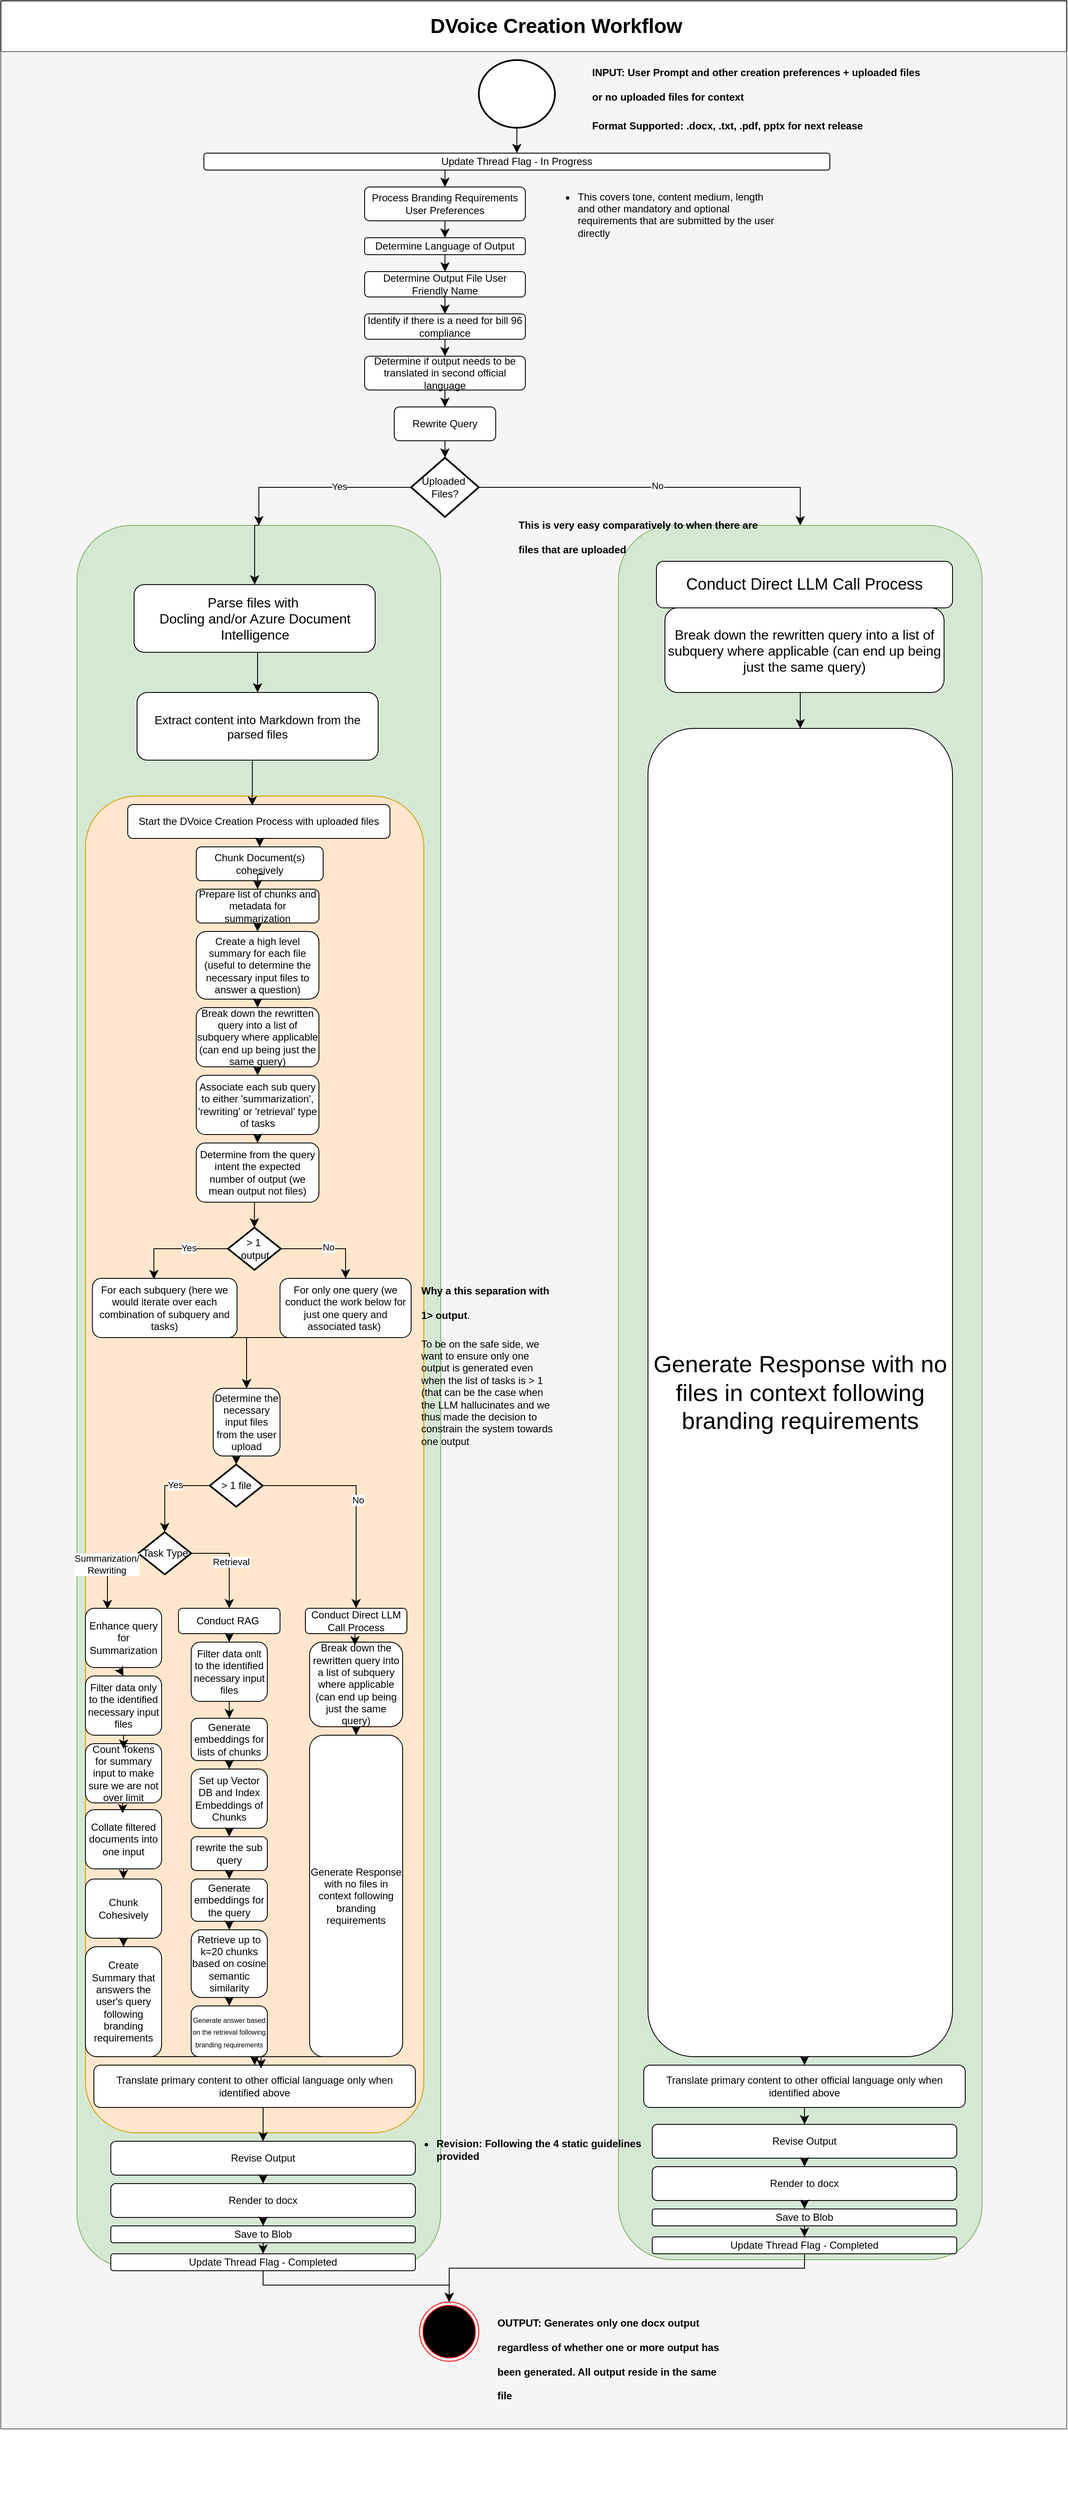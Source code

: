 <mxfile version="24.7.17">
  <diagram name="Page-1" id="HnS3AuSBfc-V0JqFdqot">
    <mxGraphModel dx="2876" dy="2363" grid="1" gridSize="10" guides="1" tooltips="1" connect="1" arrows="1" fold="1" page="1" pageScale="1" pageWidth="827" pageHeight="1169" math="0" shadow="0">
      <root>
        <mxCell id="0" />
        <mxCell id="1" parent="0" />
        <mxCell id="cPr7LlkB4Bg003HOVT_k-1" value="&lt;b&gt;&lt;font style=&quot;font-size: 24px;&quot;&gt;&lt;span style=&quot;white-space: pre;&quot;&gt;&#x9;&lt;/span&gt;DVoice Creation Workflow&lt;/font&gt;&lt;/b&gt;" style="rounded=0;whiteSpace=wrap;html=1;" vertex="1" parent="1">
          <mxGeometry x="-140" y="-10" width="1260" height="60" as="geometry" />
        </mxCell>
        <mxCell id="cPr7LlkB4Bg003HOVT_k-2" value="" style="rounded=0;whiteSpace=wrap;html=1;fillColor=#f5f5f5;fontColor=#333333;strokeColor=#666666;" vertex="1" parent="1">
          <mxGeometry x="-140" y="50" width="1260" height="2810" as="geometry" />
        </mxCell>
        <mxCell id="cPr7LlkB4Bg003HOVT_k-3" value="" style="strokeWidth=2;html=1;shape=mxgraph.flowchart.start_2;whiteSpace=wrap;" vertex="1" parent="1">
          <mxGeometry x="425" y="60" width="90" height="80" as="geometry" />
        </mxCell>
        <mxCell id="cPr7LlkB4Bg003HOVT_k-4" value="" style="ellipse;html=1;shape=endState;fillColor=#000000;strokeColor=#ff0000;" vertex="1" parent="1">
          <mxGeometry x="355" y="2710" width="70" height="70" as="geometry" />
        </mxCell>
        <mxCell id="cPr7LlkB4Bg003HOVT_k-5" value="Determine Language of Output" style="rounded=1;whiteSpace=wrap;html=1;" vertex="1" parent="1">
          <mxGeometry x="290" y="270" width="190" height="20" as="geometry" />
        </mxCell>
        <mxCell id="cPr7LlkB4Bg003HOVT_k-6" value="Determine Output File User Friendly Name" style="rounded=1;whiteSpace=wrap;html=1;" vertex="1" parent="1">
          <mxGeometry x="290" y="310" width="190" height="30" as="geometry" />
        </mxCell>
        <mxCell id="cPr7LlkB4Bg003HOVT_k-7" value="Identify if there is a need for bill 96 compliance" style="rounded=1;whiteSpace=wrap;html=1;" vertex="1" parent="1">
          <mxGeometry x="290" y="360" width="190" height="30" as="geometry" />
        </mxCell>
        <mxCell id="cPr7LlkB4Bg003HOVT_k-9" value="Determine if output needs to be translated in second official language" style="rounded=1;whiteSpace=wrap;html=1;" vertex="1" parent="1">
          <mxGeometry x="290" y="410" width="190" height="40" as="geometry" />
        </mxCell>
        <mxCell id="cPr7LlkB4Bg003HOVT_k-11" value="Rewrite Query" style="rounded=1;whiteSpace=wrap;html=1;" vertex="1" parent="1">
          <mxGeometry x="325" y="470" width="120" height="40" as="geometry" />
        </mxCell>
        <mxCell id="cPr7LlkB4Bg003HOVT_k-12" value="Uploaded&amp;nbsp;&lt;div&gt;Files?&lt;/div&gt;" style="strokeWidth=2;html=1;shape=mxgraph.flowchart.decision;whiteSpace=wrap;" vertex="1" parent="1">
          <mxGeometry x="345" y="530" width="80" height="70" as="geometry" />
        </mxCell>
        <mxCell id="cPr7LlkB4Bg003HOVT_k-14" value="" style="edgeStyle=segmentEdgeStyle;endArrow=classic;html=1;curved=0;rounded=0;endSize=8;startSize=8;exitX=0;exitY=0.5;exitDx=0;exitDy=0;exitPerimeter=0;entryX=0.5;entryY=0;entryDx=0;entryDy=0;" edge="1" parent="1" source="cPr7LlkB4Bg003HOVT_k-12" target="cPr7LlkB4Bg003HOVT_k-15">
          <mxGeometry width="50" height="50" relative="1" as="geometry">
            <mxPoint x="510" y="350" as="sourcePoint" />
            <mxPoint x="560" y="300" as="targetPoint" />
            <Array as="points" />
          </mxGeometry>
        </mxCell>
        <mxCell id="cPr7LlkB4Bg003HOVT_k-18" value="Yes" style="edgeLabel;html=1;align=center;verticalAlign=middle;resizable=0;points=[];" vertex="1" connectable="0" parent="cPr7LlkB4Bg003HOVT_k-14">
          <mxGeometry x="-0.244" y="-1" relative="1" as="geometry">
            <mxPoint as="offset" />
          </mxGeometry>
        </mxCell>
        <mxCell id="cPr7LlkB4Bg003HOVT_k-15" value="" style="rounded=1;whiteSpace=wrap;html=1;fillColor=#d5e8d4;strokeColor=#82b366;" vertex="1" parent="1">
          <mxGeometry x="-50" y="610" width="430" height="2060" as="geometry" />
        </mxCell>
        <mxCell id="cPr7LlkB4Bg003HOVT_k-16" value="" style="rounded=1;whiteSpace=wrap;html=1;fillColor=#d5e8d4;strokeColor=#82b366;" vertex="1" parent="1">
          <mxGeometry x="590" y="610" width="430" height="2050" as="geometry" />
        </mxCell>
        <mxCell id="cPr7LlkB4Bg003HOVT_k-17" value="" style="edgeStyle=segmentEdgeStyle;endArrow=classic;html=1;curved=0;rounded=0;endSize=8;startSize=8;exitX=1;exitY=0.5;exitDx=0;exitDy=0;exitPerimeter=0;entryX=0.5;entryY=0;entryDx=0;entryDy=0;" edge="1" parent="1" source="cPr7LlkB4Bg003HOVT_k-12" target="cPr7LlkB4Bg003HOVT_k-16">
          <mxGeometry width="50" height="50" relative="1" as="geometry">
            <mxPoint x="570" y="542.5" as="sourcePoint" />
            <mxPoint x="480" y="587.5" as="targetPoint" />
            <Array as="points" />
          </mxGeometry>
        </mxCell>
        <mxCell id="cPr7LlkB4Bg003HOVT_k-20" value="No" style="edgeLabel;html=1;align=center;verticalAlign=middle;resizable=0;points=[];" vertex="1" connectable="0" parent="cPr7LlkB4Bg003HOVT_k-17">
          <mxGeometry x="-0.006" y="2" relative="1" as="geometry">
            <mxPoint as="offset" />
          </mxGeometry>
        </mxCell>
        <mxCell id="cPr7LlkB4Bg003HOVT_k-21" value="&lt;font style=&quot;font-size: 16px;&quot;&gt;Parse files with&amp;nbsp;&lt;/font&gt;&lt;div style=&quot;font-size: 16px;&quot;&gt;&lt;font style=&quot;font-size: 16px;&quot;&gt;Docling and/or Azure Document Intelligence&lt;/font&gt;&lt;/div&gt;" style="rounded=1;whiteSpace=wrap;html=1;" vertex="1" parent="1">
          <mxGeometry x="17.5" y="680" width="285" height="80" as="geometry" />
        </mxCell>
        <mxCell id="cPr7LlkB4Bg003HOVT_k-22" value="&lt;font style=&quot;font-size: 14px;&quot;&gt;Extract content into Markdown from the parsed files&lt;/font&gt;" style="rounded=1;whiteSpace=wrap;html=1;" vertex="1" parent="1">
          <mxGeometry x="21" y="807.5" width="285" height="80" as="geometry" />
        </mxCell>
        <mxCell id="cPr7LlkB4Bg003HOVT_k-24" value="" style="rounded=1;whiteSpace=wrap;html=1;fillColor=#ffe6cc;strokeColor=#d79b00;" vertex="1" parent="1">
          <mxGeometry x="-40" y="930" width="400" height="1580" as="geometry" />
        </mxCell>
        <mxCell id="cPr7LlkB4Bg003HOVT_k-25" value="Start the DVoice Creation Process with uploaded files" style="rounded=1;whiteSpace=wrap;html=1;" vertex="1" parent="1">
          <mxGeometry x="10" y="940" width="310" height="40" as="geometry" />
        </mxCell>
        <mxCell id="cPr7LlkB4Bg003HOVT_k-26" value="Chunk Document(s) cohesively" style="rounded=1;whiteSpace=wrap;html=1;" vertex="1" parent="1">
          <mxGeometry x="91" y="990" width="150" height="40" as="geometry" />
        </mxCell>
        <mxCell id="cPr7LlkB4Bg003HOVT_k-27" value="Prepare list of chunks and metadata for summarization" style="rounded=1;whiteSpace=wrap;html=1;" vertex="1" parent="1">
          <mxGeometry x="91" y="1040" width="145" height="40" as="geometry" />
        </mxCell>
        <mxCell id="cPr7LlkB4Bg003HOVT_k-28" value="Create a high level summary for each file (useful to determine the necessary input files to answer a question)" style="rounded=1;whiteSpace=wrap;html=1;" vertex="1" parent="1">
          <mxGeometry x="91" y="1090" width="145" height="80" as="geometry" />
        </mxCell>
        <mxCell id="cPr7LlkB4Bg003HOVT_k-29" value="Break down the rewritten query into a list of subquery where applicable (can end up being just the same query)" style="rounded=1;whiteSpace=wrap;html=1;" vertex="1" parent="1">
          <mxGeometry x="91" y="1180" width="145" height="70" as="geometry" />
        </mxCell>
        <mxCell id="cPr7LlkB4Bg003HOVT_k-30" value="Determine from the query intent the expected number of output (we mean output not files)" style="rounded=1;whiteSpace=wrap;html=1;" vertex="1" parent="1">
          <mxGeometry x="91" y="1340" width="145" height="70" as="geometry" />
        </mxCell>
        <mxCell id="cPr7LlkB4Bg003HOVT_k-31" value="Associate each sub query to either &#39;summarization&#39;, &#39;rewriting&#39; or &#39;retrieval&#39; type of tasks" style="rounded=1;whiteSpace=wrap;html=1;" vertex="1" parent="1">
          <mxGeometry x="91" y="1260" width="145" height="70" as="geometry" />
        </mxCell>
        <mxCell id="cPr7LlkB4Bg003HOVT_k-32" value="&amp;gt; 1&amp;nbsp;&lt;div&gt;output&lt;/div&gt;" style="strokeWidth=2;html=1;shape=mxgraph.flowchart.decision;whiteSpace=wrap;" vertex="1" parent="1">
          <mxGeometry x="128.5" y="1440" width="62.5" height="50" as="geometry" />
        </mxCell>
        <mxCell id="cPr7LlkB4Bg003HOVT_k-33" value="" style="edgeStyle=segmentEdgeStyle;endArrow=classic;html=1;curved=0;rounded=0;endSize=8;startSize=8;exitX=0;exitY=0.5;exitDx=0;exitDy=0;exitPerimeter=0;entryX=0.425;entryY=0.014;entryDx=0;entryDy=0;entryPerimeter=0;" edge="1" parent="1" source="cPr7LlkB4Bg003HOVT_k-32" target="cPr7LlkB4Bg003HOVT_k-37">
          <mxGeometry width="50" height="50" relative="1" as="geometry">
            <mxPoint x="166" y="1480" as="sourcePoint" />
            <mxPoint x="81" y="1510" as="targetPoint" />
            <Array as="points" />
          </mxGeometry>
        </mxCell>
        <mxCell id="cPr7LlkB4Bg003HOVT_k-34" value="Yes" style="edgeLabel;html=1;align=center;verticalAlign=middle;resizable=0;points=[];" vertex="1" connectable="0" parent="cPr7LlkB4Bg003HOVT_k-33">
          <mxGeometry x="-0.244" y="-1" relative="1" as="geometry">
            <mxPoint as="offset" />
          </mxGeometry>
        </mxCell>
        <mxCell id="cPr7LlkB4Bg003HOVT_k-35" value="" style="edgeStyle=segmentEdgeStyle;endArrow=classic;html=1;curved=0;rounded=0;endSize=8;startSize=8;exitX=1;exitY=0.5;exitDx=0;exitDy=0;exitPerimeter=0;entryX=0.5;entryY=0;entryDx=0;entryDy=0;" edge="1" parent="1" source="cPr7LlkB4Bg003HOVT_k-32" target="cPr7LlkB4Bg003HOVT_k-38">
          <mxGeometry width="50" height="50" relative="1" as="geometry">
            <mxPoint x="191" y="1460" as="sourcePoint" />
            <mxPoint x="221" y="1520" as="targetPoint" />
            <Array as="points" />
          </mxGeometry>
        </mxCell>
        <mxCell id="cPr7LlkB4Bg003HOVT_k-36" value="No" style="edgeLabel;html=1;align=center;verticalAlign=middle;resizable=0;points=[];" vertex="1" connectable="0" parent="cPr7LlkB4Bg003HOVT_k-35">
          <mxGeometry x="-0.006" y="2" relative="1" as="geometry">
            <mxPoint as="offset" />
          </mxGeometry>
        </mxCell>
        <mxCell id="cPr7LlkB4Bg003HOVT_k-37" value="For each subquery (here we would iterate over each combination of subquery and tasks)" style="rounded=1;whiteSpace=wrap;html=1;" vertex="1" parent="1">
          <mxGeometry x="-31.75" y="1500" width="171" height="70" as="geometry" />
        </mxCell>
        <mxCell id="cPr7LlkB4Bg003HOVT_k-38" value="For only one query (we conduct the work below for just one query and associated task)&amp;nbsp;" style="rounded=1;whiteSpace=wrap;html=1;" vertex="1" parent="1">
          <mxGeometry x="190" y="1500" width="155" height="70" as="geometry" />
        </mxCell>
        <mxCell id="cPr7LlkB4Bg003HOVT_k-39" value="Determine the necessary input files from the user upload" style="rounded=1;whiteSpace=wrap;html=1;" vertex="1" parent="1">
          <mxGeometry x="111" y="1630" width="79" height="80" as="geometry" />
        </mxCell>
        <mxCell id="cPr7LlkB4Bg003HOVT_k-43" value="&amp;gt; 1 file" style="strokeWidth=2;html=1;shape=mxgraph.flowchart.decision;whiteSpace=wrap;" vertex="1" parent="1">
          <mxGeometry x="107" y="1720" width="62.5" height="50" as="geometry" />
        </mxCell>
        <mxCell id="cPr7LlkB4Bg003HOVT_k-44" value="" style="edgeStyle=segmentEdgeStyle;endArrow=classic;html=1;curved=0;rounded=0;endSize=8;startSize=8;entryX=0.5;entryY=0;entryDx=0;entryDy=0;entryPerimeter=0;exitX=0;exitY=0.5;exitDx=0;exitDy=0;exitPerimeter=0;" edge="1" parent="1" source="cPr7LlkB4Bg003HOVT_k-43" target="cPr7LlkB4Bg003HOVT_k-53">
          <mxGeometry width="50" height="50" relative="1" as="geometry">
            <mxPoint x="127.5" y="1740" as="sourcePoint" />
            <mxPoint x="103.5" y="1796" as="targetPoint" />
            <Array as="points" />
          </mxGeometry>
        </mxCell>
        <mxCell id="cPr7LlkB4Bg003HOVT_k-45" value="Yes" style="edgeLabel;html=1;align=center;verticalAlign=middle;resizable=0;points=[];" vertex="1" connectable="0" parent="cPr7LlkB4Bg003HOVT_k-44">
          <mxGeometry x="-0.244" y="-1" relative="1" as="geometry">
            <mxPoint as="offset" />
          </mxGeometry>
        </mxCell>
        <mxCell id="cPr7LlkB4Bg003HOVT_k-47" value="" style="edgeStyle=segmentEdgeStyle;endArrow=classic;html=1;curved=0;rounded=0;endSize=8;startSize=8;exitX=1;exitY=0.5;exitDx=0;exitDy=0;exitPerimeter=0;entryX=0.5;entryY=0;entryDx=0;entryDy=0;" edge="1" parent="1" source="cPr7LlkB4Bg003HOVT_k-43" target="cPr7LlkB4Bg003HOVT_k-73">
          <mxGeometry width="50" height="50" relative="1" as="geometry">
            <mxPoint x="193.5" y="1726" as="sourcePoint" />
            <mxPoint x="223.5" y="1770" as="targetPoint" />
            <Array as="points" />
          </mxGeometry>
        </mxCell>
        <mxCell id="cPr7LlkB4Bg003HOVT_k-48" value="No" style="edgeLabel;html=1;align=center;verticalAlign=middle;resizable=0;points=[];" vertex="1" connectable="0" parent="cPr7LlkB4Bg003HOVT_k-47">
          <mxGeometry x="-0.006" y="2" relative="1" as="geometry">
            <mxPoint as="offset" />
          </mxGeometry>
        </mxCell>
        <mxCell id="cPr7LlkB4Bg003HOVT_k-53" value="Task Type" style="strokeWidth=2;html=1;shape=mxgraph.flowchart.decision;whiteSpace=wrap;" vertex="1" parent="1">
          <mxGeometry x="22.5" y="1800" width="62.5" height="50" as="geometry" />
        </mxCell>
        <mxCell id="cPr7LlkB4Bg003HOVT_k-55" value="" style="edgeStyle=segmentEdgeStyle;endArrow=classic;html=1;curved=0;rounded=0;endSize=8;startSize=8;entryX=0.425;entryY=0.014;entryDx=0;entryDy=0;entryPerimeter=0;exitX=0;exitY=0.5;exitDx=0;exitDy=0;exitPerimeter=0;" edge="1" parent="1">
          <mxGeometry width="50" height="50" relative="1" as="geometry">
            <mxPoint x="10" y="1830" as="sourcePoint" />
            <mxPoint x="-14" y="1891" as="targetPoint" />
            <Array as="points" />
          </mxGeometry>
        </mxCell>
        <mxCell id="cPr7LlkB4Bg003HOVT_k-56" value="Summarization/&lt;div&gt;Rewriting&lt;/div&gt;" style="edgeLabel;html=1;align=center;verticalAlign=middle;resizable=0;points=[];" vertex="1" connectable="0" parent="cPr7LlkB4Bg003HOVT_k-55">
          <mxGeometry x="-0.244" y="-1" relative="1" as="geometry">
            <mxPoint as="offset" />
          </mxGeometry>
        </mxCell>
        <mxCell id="cPr7LlkB4Bg003HOVT_k-57" value="" style="edgeStyle=segmentEdgeStyle;endArrow=classic;html=1;curved=0;rounded=0;endSize=8;startSize=8;exitX=1;exitY=0.5;exitDx=0;exitDy=0;exitPerimeter=0;entryX=0.5;entryY=0;entryDx=0;entryDy=0;" edge="1" parent="1" source="cPr7LlkB4Bg003HOVT_k-53" target="cPr7LlkB4Bg003HOVT_k-71">
          <mxGeometry width="50" height="50" relative="1" as="geometry">
            <mxPoint x="85" y="1820" as="sourcePoint" />
            <mxPoint x="118" y="1866" as="targetPoint" />
            <Array as="points" />
          </mxGeometry>
        </mxCell>
        <mxCell id="cPr7LlkB4Bg003HOVT_k-58" value="Retrieval" style="edgeLabel;html=1;align=center;verticalAlign=middle;resizable=0;points=[];" vertex="1" connectable="0" parent="cPr7LlkB4Bg003HOVT_k-57">
          <mxGeometry x="-0.006" y="2" relative="1" as="geometry">
            <mxPoint as="offset" />
          </mxGeometry>
        </mxCell>
        <mxCell id="cPr7LlkB4Bg003HOVT_k-59" value="Enhance query for Summarization" style="rounded=1;whiteSpace=wrap;html=1;" vertex="1" parent="1">
          <mxGeometry x="-40" y="1890" width="90" height="70" as="geometry" />
        </mxCell>
        <mxCell id="cPr7LlkB4Bg003HOVT_k-60" value="Filter data only to the identified necessary input files" style="rounded=1;whiteSpace=wrap;html=1;" vertex="1" parent="1">
          <mxGeometry x="-40" y="1970" width="90" height="70" as="geometry" />
        </mxCell>
        <mxCell id="cPr7LlkB4Bg003HOVT_k-63" value="Count Tokens for summary input to make sure we are not over limit" style="rounded=1;whiteSpace=wrap;html=1;" vertex="1" parent="1">
          <mxGeometry x="-40" y="2050" width="90" height="70" as="geometry" />
        </mxCell>
        <mxCell id="cPr7LlkB4Bg003HOVT_k-64" value="Collate filtered documents into one input" style="rounded=1;whiteSpace=wrap;html=1;" vertex="1" parent="1">
          <mxGeometry x="-40" y="2128" width="90" height="70" as="geometry" />
        </mxCell>
        <mxCell id="cPr7LlkB4Bg003HOVT_k-65" value="Chunk Cohesively" style="rounded=1;whiteSpace=wrap;html=1;" vertex="1" parent="1">
          <mxGeometry x="-40" y="2210" width="90" height="70" as="geometry" />
        </mxCell>
        <mxCell id="cPr7LlkB4Bg003HOVT_k-66" value="Create Summary that answers the user&#39;s query following branding requirements" style="rounded=1;whiteSpace=wrap;html=1;" vertex="1" parent="1">
          <mxGeometry x="-40" y="2290" width="90" height="130" as="geometry" />
        </mxCell>
        <mxCell id="cPr7LlkB4Bg003HOVT_k-67" value="Translate primary content to other official language only when identified above" style="rounded=1;whiteSpace=wrap;html=1;" vertex="1" parent="1">
          <mxGeometry x="-30" y="2430" width="380" height="50" as="geometry" />
        </mxCell>
        <mxCell id="cPr7LlkB4Bg003HOVT_k-68" value="Revise Output" style="rounded=1;whiteSpace=wrap;html=1;" vertex="1" parent="1">
          <mxGeometry x="-10" y="2520" width="360" height="40" as="geometry" />
        </mxCell>
        <mxCell id="cPr7LlkB4Bg003HOVT_k-69" value="Save to Blob" style="rounded=1;whiteSpace=wrap;html=1;" vertex="1" parent="1">
          <mxGeometry x="-10" y="2620" width="360" height="20" as="geometry" />
        </mxCell>
        <mxCell id="cPr7LlkB4Bg003HOVT_k-70" value="Render to docx" style="rounded=1;whiteSpace=wrap;html=1;" vertex="1" parent="1">
          <mxGeometry x="-10" y="2570" width="360" height="40" as="geometry" />
        </mxCell>
        <mxCell id="cPr7LlkB4Bg003HOVT_k-71" value="Conduct RAG&amp;nbsp;" style="rounded=1;whiteSpace=wrap;html=1;" vertex="1" parent="1">
          <mxGeometry x="70" y="1890" width="120" height="30" as="geometry" />
        </mxCell>
        <mxCell id="cPr7LlkB4Bg003HOVT_k-73" value="Conduct Direct LLM Call Process" style="rounded=1;whiteSpace=wrap;html=1;" vertex="1" parent="1">
          <mxGeometry x="220" y="1890" width="120" height="30" as="geometry" />
        </mxCell>
        <mxCell id="cPr7LlkB4Bg003HOVT_k-74" value="Generate embeddings for lists of chunks" style="rounded=1;whiteSpace=wrap;html=1;" vertex="1" parent="1">
          <mxGeometry x="85" y="2020" width="90" height="50" as="geometry" />
        </mxCell>
        <mxCell id="cPr7LlkB4Bg003HOVT_k-75" value="Set up Vector DB and Index Embeddings of Chunks" style="rounded=1;whiteSpace=wrap;html=1;" vertex="1" parent="1">
          <mxGeometry x="85" y="2080" width="90" height="70" as="geometry" />
        </mxCell>
        <mxCell id="cPr7LlkB4Bg003HOVT_k-76" value="rewrite the sub query" style="rounded=1;whiteSpace=wrap;html=1;" vertex="1" parent="1">
          <mxGeometry x="85" y="2160" width="90" height="40" as="geometry" />
        </mxCell>
        <mxCell id="cPr7LlkB4Bg003HOVT_k-77" value="Generate embeddings for the query" style="rounded=1;whiteSpace=wrap;html=1;" vertex="1" parent="1">
          <mxGeometry x="85" y="2210" width="90" height="50" as="geometry" />
        </mxCell>
        <mxCell id="cPr7LlkB4Bg003HOVT_k-78" value="Retrieve up to k=20 chunks based on cosine semantic similarity" style="rounded=1;whiteSpace=wrap;html=1;" vertex="1" parent="1">
          <mxGeometry x="85" y="2270" width="90" height="80" as="geometry" />
        </mxCell>
        <mxCell id="cPr7LlkB4Bg003HOVT_k-79" value="&lt;font style=&quot;font-size: 8px;&quot;&gt;Generate answer based on the retrieval following branding requirements&lt;/font&gt;" style="rounded=1;whiteSpace=wrap;html=1;" vertex="1" parent="1">
          <mxGeometry x="85" y="2360" width="90" height="60" as="geometry" />
        </mxCell>
        <mxCell id="cPr7LlkB4Bg003HOVT_k-81" value="Filter data onlt to the identified necessary input files" style="rounded=1;whiteSpace=wrap;html=1;" vertex="1" parent="1">
          <mxGeometry x="85" y="1930" width="90" height="70" as="geometry" />
        </mxCell>
        <mxCell id="cPr7LlkB4Bg003HOVT_k-82" value="" style="edgeStyle=segmentEdgeStyle;endArrow=classic;html=1;curved=0;rounded=0;endSize=8;startSize=8;exitX=0.5;exitY=1;exitDx=0;exitDy=0;entryX=0.5;entryY=0;entryDx=0;entryDy=0;entryPerimeter=0;" edge="1" parent="1" source="cPr7LlkB4Bg003HOVT_k-39" target="cPr7LlkB4Bg003HOVT_k-43">
          <mxGeometry width="50" height="50" relative="1" as="geometry">
            <mxPoint x="260" y="1750" as="sourcePoint" />
            <mxPoint x="310" y="1700" as="targetPoint" />
          </mxGeometry>
        </mxCell>
        <mxCell id="cPr7LlkB4Bg003HOVT_k-83" value="" style="edgeStyle=segmentEdgeStyle;endArrow=classic;html=1;curved=0;rounded=0;endSize=8;startSize=8;exitX=0.5;exitY=1;exitDx=0;exitDy=0;" edge="1" parent="1" source="cPr7LlkB4Bg003HOVT_k-37" target="cPr7LlkB4Bg003HOVT_k-39">
          <mxGeometry width="50" height="50" relative="1" as="geometry">
            <mxPoint x="260" y="1650" as="sourcePoint" />
            <mxPoint x="310" y="1600" as="targetPoint" />
          </mxGeometry>
        </mxCell>
        <mxCell id="cPr7LlkB4Bg003HOVT_k-84" value="" style="edgeStyle=segmentEdgeStyle;endArrow=classic;html=1;curved=0;rounded=0;endSize=8;startSize=8;exitX=0.5;exitY=1;exitDx=0;exitDy=0;entryX=0.5;entryY=0;entryDx=0;entryDy=0;" edge="1" parent="1" source="cPr7LlkB4Bg003HOVT_k-38" target="cPr7LlkB4Bg003HOVT_k-39">
          <mxGeometry width="50" height="50" relative="1" as="geometry">
            <mxPoint x="209.95" y="1610" as="sourcePoint" />
            <mxPoint x="294.95" y="1630" as="targetPoint" />
          </mxGeometry>
        </mxCell>
        <mxCell id="cPr7LlkB4Bg003HOVT_k-85" value="&lt;h1 style=&quot;margin-top: 0px;&quot;&gt;&lt;font style=&quot;font-size: 12px;&quot;&gt;&lt;font style=&quot;&quot;&gt;Why a this separation with 1&amp;gt; output&lt;/font&gt;&lt;span style=&quot;background-color: initial; font-weight: normal;&quot;&gt;.&lt;/span&gt;&lt;/font&gt;&lt;/h1&gt;&lt;div&gt;&lt;span style=&quot;background-color: initial; font-weight: normal;&quot;&gt;&lt;font style=&quot;font-size: 12px;&quot;&gt;To be on the safe side, we want to ensure only one output is generated even when the list of tasks is &amp;gt; 1 (that can be the case when the LLM hallucinates and we thus made the decision to constrain the system towards one output&lt;/font&gt;&lt;/span&gt;&lt;/div&gt;" style="text;html=1;whiteSpace=wrap;overflow=hidden;rounded=0;" vertex="1" parent="1">
          <mxGeometry x="355" y="1490" width="165" height="230" as="geometry" />
        </mxCell>
        <mxCell id="cPr7LlkB4Bg003HOVT_k-86" value="Update Thread Flag - In Progress" style="rounded=1;whiteSpace=wrap;html=1;" vertex="1" parent="1">
          <mxGeometry x="100" y="170" width="740" height="20" as="geometry" />
        </mxCell>
        <mxCell id="cPr7LlkB4Bg003HOVT_k-87" value="Update Thread Flag - Completed" style="rounded=1;whiteSpace=wrap;html=1;" vertex="1" parent="1">
          <mxGeometry x="-10" y="2653" width="360" height="20" as="geometry" />
        </mxCell>
        <mxCell id="cPr7LlkB4Bg003HOVT_k-89" value="" style="edgeStyle=segmentEdgeStyle;endArrow=classic;html=1;curved=0;rounded=0;endSize=8;startSize=8;exitX=0.5;exitY=1;exitDx=0;exitDy=0;exitPerimeter=0;entryX=0.5;entryY=0;entryDx=0;entryDy=0;" edge="1" parent="1" source="cPr7LlkB4Bg003HOVT_k-3" target="cPr7LlkB4Bg003HOVT_k-86">
          <mxGeometry width="50" height="50" relative="1" as="geometry">
            <mxPoint x="260" y="390" as="sourcePoint" />
            <mxPoint x="310" y="340" as="targetPoint" />
          </mxGeometry>
        </mxCell>
        <mxCell id="cPr7LlkB4Bg003HOVT_k-90" value="" style="edgeStyle=segmentEdgeStyle;endArrow=classic;html=1;curved=0;rounded=0;endSize=8;startSize=8;exitX=0.5;exitY=1;exitDx=0;exitDy=0;entryX=0.5;entryY=0;entryDx=0;entryDy=0;" edge="1" parent="1" source="cPr7LlkB4Bg003HOVT_k-156" target="cPr7LlkB4Bg003HOVT_k-5">
          <mxGeometry width="50" height="50" relative="1" as="geometry">
            <mxPoint x="414" y="190" as="sourcePoint" />
            <mxPoint x="339" y="220" as="targetPoint" />
          </mxGeometry>
        </mxCell>
        <mxCell id="cPr7LlkB4Bg003HOVT_k-91" value="" style="edgeStyle=segmentEdgeStyle;endArrow=classic;html=1;curved=0;rounded=0;endSize=8;startSize=8;exitX=0.5;exitY=1;exitDx=0;exitDy=0;entryX=0.5;entryY=0;entryDx=0;entryDy=0;" edge="1" parent="1" source="cPr7LlkB4Bg003HOVT_k-5" target="cPr7LlkB4Bg003HOVT_k-6">
          <mxGeometry width="50" height="50" relative="1" as="geometry">
            <mxPoint x="190" y="420" as="sourcePoint" />
            <mxPoint x="240" y="370" as="targetPoint" />
          </mxGeometry>
        </mxCell>
        <mxCell id="cPr7LlkB4Bg003HOVT_k-92" value="" style="edgeStyle=segmentEdgeStyle;endArrow=classic;html=1;curved=0;rounded=0;endSize=8;startSize=8;exitX=0.5;exitY=1;exitDx=0;exitDy=0;entryX=0.5;entryY=0;entryDx=0;entryDy=0;" edge="1" parent="1" source="cPr7LlkB4Bg003HOVT_k-6" target="cPr7LlkB4Bg003HOVT_k-7">
          <mxGeometry width="50" height="50" relative="1" as="geometry">
            <mxPoint x="190" y="420" as="sourcePoint" />
            <mxPoint x="240" y="370" as="targetPoint" />
          </mxGeometry>
        </mxCell>
        <mxCell id="cPr7LlkB4Bg003HOVT_k-93" value="" style="edgeStyle=segmentEdgeStyle;endArrow=classic;html=1;curved=0;rounded=0;endSize=8;startSize=8;exitX=0.5;exitY=1;exitDx=0;exitDy=0;entryX=0.5;entryY=0;entryDx=0;entryDy=0;" edge="1" parent="1" source="cPr7LlkB4Bg003HOVT_k-7" target="cPr7LlkB4Bg003HOVT_k-9">
          <mxGeometry width="50" height="50" relative="1" as="geometry">
            <mxPoint x="190" y="420" as="sourcePoint" />
            <mxPoint x="240" y="370" as="targetPoint" />
          </mxGeometry>
        </mxCell>
        <mxCell id="cPr7LlkB4Bg003HOVT_k-94" value="" style="edgeStyle=segmentEdgeStyle;endArrow=classic;html=1;curved=0;rounded=0;endSize=8;startSize=8;exitX=0.5;exitY=1;exitDx=0;exitDy=0;entryX=0.5;entryY=0;entryDx=0;entryDy=0;" edge="1" parent="1" source="cPr7LlkB4Bg003HOVT_k-9" target="cPr7LlkB4Bg003HOVT_k-11">
          <mxGeometry width="50" height="50" relative="1" as="geometry">
            <mxPoint x="190" y="420" as="sourcePoint" />
            <mxPoint x="240" y="370" as="targetPoint" />
          </mxGeometry>
        </mxCell>
        <mxCell id="cPr7LlkB4Bg003HOVT_k-95" value="" style="edgeStyle=segmentEdgeStyle;endArrow=classic;html=1;curved=0;rounded=0;endSize=8;startSize=8;exitX=0.5;exitY=1;exitDx=0;exitDy=0;entryX=0.5;entryY=0;entryDx=0;entryDy=0;entryPerimeter=0;" edge="1" parent="1" source="cPr7LlkB4Bg003HOVT_k-11" target="cPr7LlkB4Bg003HOVT_k-12">
          <mxGeometry width="50" height="50" relative="1" as="geometry">
            <mxPoint x="190" y="670" as="sourcePoint" />
            <mxPoint x="240" y="620" as="targetPoint" />
          </mxGeometry>
        </mxCell>
        <mxCell id="cPr7LlkB4Bg003HOVT_k-96" value="" style="edgeStyle=segmentEdgeStyle;endArrow=classic;html=1;curved=0;rounded=0;endSize=8;startSize=8;exitX=0.5;exitY=0;exitDx=0;exitDy=0;" edge="1" parent="1" source="cPr7LlkB4Bg003HOVT_k-15" target="cPr7LlkB4Bg003HOVT_k-21">
          <mxGeometry width="50" height="50" relative="1" as="geometry">
            <mxPoint x="190" y="1040" as="sourcePoint" />
            <mxPoint x="240" y="990" as="targetPoint" />
          </mxGeometry>
        </mxCell>
        <mxCell id="cPr7LlkB4Bg003HOVT_k-97" value="" style="edgeStyle=segmentEdgeStyle;endArrow=classic;html=1;curved=0;rounded=0;endSize=8;startSize=8;exitX=0.5;exitY=1;exitDx=0;exitDy=0;entryX=0.5;entryY=0;entryDx=0;entryDy=0;" edge="1" parent="1" source="cPr7LlkB4Bg003HOVT_k-21" target="cPr7LlkB4Bg003HOVT_k-22">
          <mxGeometry width="50" height="50" relative="1" as="geometry">
            <mxPoint x="190" y="1040" as="sourcePoint" />
            <mxPoint x="240" y="990" as="targetPoint" />
          </mxGeometry>
        </mxCell>
        <mxCell id="cPr7LlkB4Bg003HOVT_k-99" value="" style="edgeStyle=segmentEdgeStyle;endArrow=classic;html=1;curved=0;rounded=0;endSize=8;startSize=8;exitX=0.5;exitY=1;exitDx=0;exitDy=0;entryX=0.475;entryY=0.031;entryDx=0;entryDy=0;entryPerimeter=0;" edge="1" parent="1" source="cPr7LlkB4Bg003HOVT_k-22" target="cPr7LlkB4Bg003HOVT_k-25">
          <mxGeometry width="50" height="50" relative="1" as="geometry">
            <mxPoint x="152.5" y="920.0" as="sourcePoint" />
            <mxPoint x="240" y="990" as="targetPoint" />
          </mxGeometry>
        </mxCell>
        <mxCell id="cPr7LlkB4Bg003HOVT_k-100" value="" style="edgeStyle=segmentEdgeStyle;endArrow=classic;html=1;curved=0;rounded=0;endSize=8;startSize=8;exitX=0.5;exitY=1;exitDx=0;exitDy=0;entryX=0.5;entryY=0;entryDx=0;entryDy=0;" edge="1" parent="1" source="cPr7LlkB4Bg003HOVT_k-25" target="cPr7LlkB4Bg003HOVT_k-26">
          <mxGeometry width="50" height="50" relative="1" as="geometry">
            <mxPoint x="190" y="1040" as="sourcePoint" />
            <mxPoint x="240" y="990" as="targetPoint" />
          </mxGeometry>
        </mxCell>
        <mxCell id="cPr7LlkB4Bg003HOVT_k-101" value="" style="edgeStyle=segmentEdgeStyle;endArrow=classic;html=1;curved=0;rounded=0;endSize=8;startSize=8;entryX=0.5;entryY=0;entryDx=0;entryDy=0;exitX=0.535;exitY=0.813;exitDx=0;exitDy=0;exitPerimeter=0;" edge="1" parent="1" source="cPr7LlkB4Bg003HOVT_k-26" target="cPr7LlkB4Bg003HOVT_k-27">
          <mxGeometry width="50" height="50" relative="1" as="geometry">
            <mxPoint x="190" y="1040" as="sourcePoint" />
            <mxPoint x="240" y="990" as="targetPoint" />
          </mxGeometry>
        </mxCell>
        <mxCell id="cPr7LlkB4Bg003HOVT_k-102" value="" style="edgeStyle=segmentEdgeStyle;endArrow=classic;html=1;curved=0;rounded=0;endSize=8;startSize=8;exitX=0.5;exitY=1;exitDx=0;exitDy=0;entryX=0.5;entryY=0;entryDx=0;entryDy=0;" edge="1" parent="1" source="cPr7LlkB4Bg003HOVT_k-27" target="cPr7LlkB4Bg003HOVT_k-28">
          <mxGeometry width="50" height="50" relative="1" as="geometry">
            <mxPoint x="190" y="1040" as="sourcePoint" />
            <mxPoint x="240" y="990" as="targetPoint" />
          </mxGeometry>
        </mxCell>
        <mxCell id="cPr7LlkB4Bg003HOVT_k-103" value="" style="edgeStyle=segmentEdgeStyle;endArrow=classic;html=1;curved=0;rounded=0;endSize=8;startSize=8;exitX=0.5;exitY=1;exitDx=0;exitDy=0;entryX=0.5;entryY=0;entryDx=0;entryDy=0;" edge="1" parent="1" source="cPr7LlkB4Bg003HOVT_k-28" target="cPr7LlkB4Bg003HOVT_k-29">
          <mxGeometry width="50" height="50" relative="1" as="geometry">
            <mxPoint x="230" y="1170" as="sourcePoint" />
            <mxPoint x="280" y="1120" as="targetPoint" />
          </mxGeometry>
        </mxCell>
        <mxCell id="cPr7LlkB4Bg003HOVT_k-104" value="" style="edgeStyle=segmentEdgeStyle;endArrow=classic;html=1;curved=0;rounded=0;endSize=8;startSize=8;exitX=0.5;exitY=1;exitDx=0;exitDy=0;entryX=0.5;entryY=0;entryDx=0;entryDy=0;" edge="1" parent="1" source="cPr7LlkB4Bg003HOVT_k-29" target="cPr7LlkB4Bg003HOVT_k-31">
          <mxGeometry width="50" height="50" relative="1" as="geometry">
            <mxPoint x="230" y="1170" as="sourcePoint" />
            <mxPoint x="280" y="1120" as="targetPoint" />
          </mxGeometry>
        </mxCell>
        <mxCell id="cPr7LlkB4Bg003HOVT_k-105" value="" style="edgeStyle=segmentEdgeStyle;endArrow=classic;html=1;curved=0;rounded=0;endSize=8;startSize=8;entryX=0.5;entryY=0;entryDx=0;entryDy=0;" edge="1" parent="1" target="cPr7LlkB4Bg003HOVT_k-30">
          <mxGeometry width="50" height="50" relative="1" as="geometry">
            <mxPoint x="160" y="1330" as="sourcePoint" />
            <mxPoint x="210" y="1280" as="targetPoint" />
          </mxGeometry>
        </mxCell>
        <mxCell id="cPr7LlkB4Bg003HOVT_k-106" value="" style="edgeStyle=segmentEdgeStyle;endArrow=classic;html=1;curved=0;rounded=0;endSize=8;startSize=8;exitX=0.5;exitY=1;exitDx=0;exitDy=0;entryX=0.5;entryY=0;entryDx=0;entryDy=0;entryPerimeter=0;" edge="1" parent="1" source="cPr7LlkB4Bg003HOVT_k-30" target="cPr7LlkB4Bg003HOVT_k-32">
          <mxGeometry width="50" height="50" relative="1" as="geometry">
            <mxPoint x="169.5" y="1430" as="sourcePoint" />
            <mxPoint x="219.5" y="1380" as="targetPoint" />
          </mxGeometry>
        </mxCell>
        <mxCell id="cPr7LlkB4Bg003HOVT_k-107" value="" style="edgeStyle=segmentEdgeStyle;endArrow=classic;html=1;curved=0;rounded=0;endSize=8;startSize=8;exitX=0.444;exitY=-0.125;exitDx=0;exitDy=0;exitPerimeter=0;entryX=0.5;entryY=0;entryDx=0;entryDy=0;" edge="1" parent="1" source="cPr7LlkB4Bg003HOVT_k-60" target="cPr7LlkB4Bg003HOVT_k-60">
          <mxGeometry width="50" height="50" relative="1" as="geometry">
            <mxPoint x="220" y="2280" as="sourcePoint" />
            <mxPoint x="270" y="2230" as="targetPoint" />
          </mxGeometry>
        </mxCell>
        <mxCell id="cPr7LlkB4Bg003HOVT_k-108" value="" style="edgeStyle=segmentEdgeStyle;endArrow=classic;html=1;curved=0;rounded=0;endSize=8;startSize=8;exitX=0.5;exitY=1;exitDx=0;exitDy=0;entryX=0.502;entryY=0.086;entryDx=0;entryDy=0;entryPerimeter=0;" edge="1" parent="1" source="cPr7LlkB4Bg003HOVT_k-60" target="cPr7LlkB4Bg003HOVT_k-63">
          <mxGeometry width="50" height="50" relative="1" as="geometry">
            <mxPoint y="2149.97" as="sourcePoint" />
            <mxPoint x="50" y="2099.97" as="targetPoint" />
          </mxGeometry>
        </mxCell>
        <mxCell id="cPr7LlkB4Bg003HOVT_k-109" value="" style="edgeStyle=segmentEdgeStyle;endArrow=classic;html=1;curved=0;rounded=0;endSize=8;startSize=8;exitX=0.5;exitY=1;exitDx=0;exitDy=0;entryX=0.489;entryY=0.063;entryDx=0;entryDy=0;entryPerimeter=0;" edge="1" parent="1" source="cPr7LlkB4Bg003HOVT_k-63" target="cPr7LlkB4Bg003HOVT_k-64">
          <mxGeometry width="50" height="50" relative="1" as="geometry">
            <mxPoint x="200" y="2030" as="sourcePoint" />
            <mxPoint x="250" y="1980" as="targetPoint" />
          </mxGeometry>
        </mxCell>
        <mxCell id="cPr7LlkB4Bg003HOVT_k-110" value="" style="edgeStyle=segmentEdgeStyle;endArrow=classic;html=1;curved=0;rounded=0;endSize=8;startSize=8;exitX=0.5;exitY=1;exitDx=0;exitDy=0;entryX=0.5;entryY=0;entryDx=0;entryDy=0;" edge="1" parent="1" source="cPr7LlkB4Bg003HOVT_k-64" target="cPr7LlkB4Bg003HOVT_k-65">
          <mxGeometry width="50" height="50" relative="1" as="geometry">
            <mxPoint x="200" y="2210" as="sourcePoint" />
            <mxPoint x="250" y="2160" as="targetPoint" />
          </mxGeometry>
        </mxCell>
        <mxCell id="cPr7LlkB4Bg003HOVT_k-111" value="" style="edgeStyle=segmentEdgeStyle;endArrow=classic;html=1;curved=0;rounded=0;endSize=8;startSize=8;exitX=0.5;exitY=1;exitDx=0;exitDy=0;entryX=0.5;entryY=0;entryDx=0;entryDy=0;" edge="1" parent="1" source="cPr7LlkB4Bg003HOVT_k-65" target="cPr7LlkB4Bg003HOVT_k-66">
          <mxGeometry width="50" height="50" relative="1" as="geometry">
            <mxPoint x="200" y="2210" as="sourcePoint" />
            <mxPoint x="250" y="2160" as="targetPoint" />
          </mxGeometry>
        </mxCell>
        <mxCell id="cPr7LlkB4Bg003HOVT_k-112" value="" style="edgeStyle=segmentEdgeStyle;endArrow=classic;html=1;curved=0;rounded=0;endSize=8;startSize=8;exitX=0.5;exitY=1;exitDx=0;exitDy=0;entryX=0.5;entryY=0;entryDx=0;entryDy=0;" edge="1" parent="1" source="cPr7LlkB4Bg003HOVT_k-66" target="cPr7LlkB4Bg003HOVT_k-67">
          <mxGeometry width="50" height="50" relative="1" as="geometry">
            <mxPoint x="200" y="2450" as="sourcePoint" />
            <mxPoint x="250" y="2400" as="targetPoint" />
          </mxGeometry>
        </mxCell>
        <mxCell id="cPr7LlkB4Bg003HOVT_k-113" value="" style="edgeStyle=segmentEdgeStyle;endArrow=classic;html=1;curved=0;rounded=0;endSize=8;startSize=8;exitX=0.5;exitY=1;exitDx=0;exitDy=0;entryX=0.5;entryY=0;entryDx=0;entryDy=0;" edge="1" parent="1" source="cPr7LlkB4Bg003HOVT_k-67" target="cPr7LlkB4Bg003HOVT_k-68">
          <mxGeometry width="50" height="50" relative="1" as="geometry">
            <mxPoint x="200" y="2450" as="sourcePoint" />
            <mxPoint x="250" y="2400" as="targetPoint" />
          </mxGeometry>
        </mxCell>
        <mxCell id="cPr7LlkB4Bg003HOVT_k-114" value="" style="edgeStyle=segmentEdgeStyle;endArrow=classic;html=1;curved=0;rounded=0;endSize=8;startSize=8;exitX=0.5;exitY=1;exitDx=0;exitDy=0;entryX=0.5;entryY=0;entryDx=0;entryDy=0;" edge="1" parent="1" source="cPr7LlkB4Bg003HOVT_k-68" target="cPr7LlkB4Bg003HOVT_k-70">
          <mxGeometry width="50" height="50" relative="1" as="geometry">
            <mxPoint x="200" y="2450" as="sourcePoint" />
            <mxPoint x="250" y="2400" as="targetPoint" />
          </mxGeometry>
        </mxCell>
        <mxCell id="cPr7LlkB4Bg003HOVT_k-115" value="" style="edgeStyle=segmentEdgeStyle;endArrow=classic;html=1;curved=0;rounded=0;endSize=8;startSize=8;exitX=0.5;exitY=1;exitDx=0;exitDy=0;" edge="1" parent="1" source="cPr7LlkB4Bg003HOVT_k-70">
          <mxGeometry width="50" height="50" relative="1" as="geometry">
            <mxPoint x="200" y="2450" as="sourcePoint" />
            <mxPoint x="170" y="2620" as="targetPoint" />
          </mxGeometry>
        </mxCell>
        <mxCell id="cPr7LlkB4Bg003HOVT_k-116" value="" style="edgeStyle=segmentEdgeStyle;endArrow=classic;html=1;curved=0;rounded=0;endSize=8;startSize=8;exitX=0.5;exitY=1;exitDx=0;exitDy=0;entryX=0.5;entryY=0;entryDx=0;entryDy=0;" edge="1" parent="1" source="cPr7LlkB4Bg003HOVT_k-69" target="cPr7LlkB4Bg003HOVT_k-87">
          <mxGeometry width="50" height="50" relative="1" as="geometry">
            <mxPoint x="200" y="2450" as="sourcePoint" />
            <mxPoint x="250" y="2400" as="targetPoint" />
          </mxGeometry>
        </mxCell>
        <mxCell id="cPr7LlkB4Bg003HOVT_k-117" value="" style="edgeStyle=segmentEdgeStyle;endArrow=classic;html=1;curved=0;rounded=0;endSize=8;startSize=8;exitX=0.5;exitY=1;exitDx=0;exitDy=0;entryX=0.5;entryY=0;entryDx=0;entryDy=0;" edge="1" parent="1" source="cPr7LlkB4Bg003HOVT_k-87" target="cPr7LlkB4Bg003HOVT_k-4">
          <mxGeometry width="50" height="50" relative="1" as="geometry">
            <mxPoint x="200" y="2570" as="sourcePoint" />
            <mxPoint x="250" y="2520" as="targetPoint" />
            <Array as="points">
              <mxPoint x="170" y="2690" />
              <mxPoint x="390" y="2690" />
            </Array>
          </mxGeometry>
        </mxCell>
        <mxCell id="cPr7LlkB4Bg003HOVT_k-118" value="Break down the rewritten query into a list of subquery where applicable (can end up being just the same query)" style="rounded=1;whiteSpace=wrap;html=1;" vertex="1" parent="1">
          <mxGeometry x="225" y="1930" width="110" height="100" as="geometry" />
        </mxCell>
        <mxCell id="cPr7LlkB4Bg003HOVT_k-119" value="Generate Response with no files in context following branding requirements" style="rounded=1;whiteSpace=wrap;html=1;" vertex="1" parent="1">
          <mxGeometry x="225" y="2040" width="110" height="380" as="geometry" />
        </mxCell>
        <mxCell id="cPr7LlkB4Bg003HOVT_k-121" value="" style="edgeStyle=segmentEdgeStyle;endArrow=classic;html=1;curved=0;rounded=0;endSize=8;startSize=8;exitX=0.5;exitY=1;exitDx=0;exitDy=0;entryX=0.52;entryY=0.077;entryDx=0;entryDy=0;entryPerimeter=0;" edge="1" parent="1" source="cPr7LlkB4Bg003HOVT_k-119" target="cPr7LlkB4Bg003HOVT_k-67">
          <mxGeometry width="50" height="50" relative="1" as="geometry">
            <mxPoint x="160" y="2240" as="sourcePoint" />
            <mxPoint x="210" y="2190" as="targetPoint" />
          </mxGeometry>
        </mxCell>
        <mxCell id="cPr7LlkB4Bg003HOVT_k-122" value="" style="edgeStyle=segmentEdgeStyle;endArrow=classic;html=1;curved=0;rounded=0;endSize=8;startSize=8;exitX=0.5;exitY=1;exitDx=0;exitDy=0;entryX=0.5;entryY=0;entryDx=0;entryDy=0;" edge="1" parent="1" source="cPr7LlkB4Bg003HOVT_k-118" target="cPr7LlkB4Bg003HOVT_k-119">
          <mxGeometry width="50" height="50" relative="1" as="geometry">
            <mxPoint x="160" y="1980" as="sourcePoint" />
            <mxPoint x="210" y="1930" as="targetPoint" />
          </mxGeometry>
        </mxCell>
        <mxCell id="cPr7LlkB4Bg003HOVT_k-123" value="" style="edgeStyle=segmentEdgeStyle;endArrow=classic;html=1;curved=0;rounded=0;endSize=8;startSize=8;exitX=0.5;exitY=1;exitDx=0;exitDy=0;entryX=0.5;entryY=0;entryDx=0;entryDy=0;" edge="1" parent="1" source="cPr7LlkB4Bg003HOVT_k-71" target="cPr7LlkB4Bg003HOVT_k-81">
          <mxGeometry width="50" height="50" relative="1" as="geometry">
            <mxPoint x="160" y="2150" as="sourcePoint" />
            <mxPoint x="210" y="2100" as="targetPoint" />
          </mxGeometry>
        </mxCell>
        <mxCell id="cPr7LlkB4Bg003HOVT_k-124" value="&lt;h1 style=&quot;margin-top: 0px;&quot;&gt;&lt;span style=&quot;font-size: 12px;&quot;&gt;This is very easy comparatively to when there are files that are uploaded&lt;/span&gt;&lt;/h1&gt;" style="text;html=1;whiteSpace=wrap;overflow=hidden;rounded=0;" vertex="1" parent="1">
          <mxGeometry x="470" y="585" width="290" height="110" as="geometry" />
        </mxCell>
        <mxCell id="cPr7LlkB4Bg003HOVT_k-125" value="&lt;font style=&quot;font-size: 19px;&quot;&gt;Conduct Direct LLM Call Process&lt;/font&gt;" style="rounded=1;whiteSpace=wrap;html=1;" vertex="1" parent="1">
          <mxGeometry x="635" y="652.5" width="350" height="55" as="geometry" />
        </mxCell>
        <mxCell id="cPr7LlkB4Bg003HOVT_k-127" value="&lt;font style=&quot;font-size: 16px;&quot;&gt;Break down the rewritten query into a list of subquery where applicable (can end up being just the same query)&lt;/font&gt;" style="rounded=1;whiteSpace=wrap;html=1;" vertex="1" parent="1">
          <mxGeometry x="645" y="707.5" width="330" height="100" as="geometry" />
        </mxCell>
        <mxCell id="cPr7LlkB4Bg003HOVT_k-129" value="&lt;font style=&quot;font-size: 28px;&quot;&gt;Generate Response with no files in context following branding requirements&lt;/font&gt;" style="rounded=1;whiteSpace=wrap;html=1;" vertex="1" parent="1">
          <mxGeometry x="625" y="850" width="360" height="1570" as="geometry" />
        </mxCell>
        <mxCell id="cPr7LlkB4Bg003HOVT_k-130" value="Revise Output" style="rounded=1;whiteSpace=wrap;html=1;" vertex="1" parent="1">
          <mxGeometry x="630" y="2500" width="360" height="40" as="geometry" />
        </mxCell>
        <mxCell id="cPr7LlkB4Bg003HOVT_k-131" value="Save to Blob" style="rounded=1;whiteSpace=wrap;html=1;" vertex="1" parent="1">
          <mxGeometry x="630" y="2600" width="360" height="20" as="geometry" />
        </mxCell>
        <mxCell id="cPr7LlkB4Bg003HOVT_k-132" value="Render to docx" style="rounded=1;whiteSpace=wrap;html=1;" vertex="1" parent="1">
          <mxGeometry x="630" y="2550" width="360" height="40" as="geometry" />
        </mxCell>
        <mxCell id="cPr7LlkB4Bg003HOVT_k-133" value="Update Thread Flag - Completed" style="rounded=1;whiteSpace=wrap;html=1;" vertex="1" parent="1">
          <mxGeometry x="630" y="2633" width="360" height="20" as="geometry" />
        </mxCell>
        <mxCell id="cPr7LlkB4Bg003HOVT_k-134" value="" style="edgeStyle=segmentEdgeStyle;endArrow=classic;html=1;curved=0;rounded=0;endSize=8;startSize=8;exitX=0.5;exitY=1;exitDx=0;exitDy=0;" edge="1" parent="1" source="cPr7LlkB4Bg003HOVT_k-81">
          <mxGeometry width="50" height="50" relative="1" as="geometry">
            <mxPoint x="191" y="2080" as="sourcePoint" />
            <mxPoint x="130" y="2020" as="targetPoint" />
          </mxGeometry>
        </mxCell>
        <mxCell id="cPr7LlkB4Bg003HOVT_k-135" value="" style="edgeStyle=segmentEdgeStyle;endArrow=classic;html=1;curved=0;rounded=0;endSize=8;startSize=8;exitX=0.5;exitY=1;exitDx=0;exitDy=0;entryX=0.5;entryY=0;entryDx=0;entryDy=0;" edge="1" parent="1" source="cPr7LlkB4Bg003HOVT_k-74" target="cPr7LlkB4Bg003HOVT_k-75">
          <mxGeometry width="50" height="50" relative="1" as="geometry">
            <mxPoint x="138.5" y="2070" as="sourcePoint" />
            <mxPoint x="188.5" y="2020" as="targetPoint" />
          </mxGeometry>
        </mxCell>
        <mxCell id="cPr7LlkB4Bg003HOVT_k-136" value="" style="edgeStyle=segmentEdgeStyle;endArrow=classic;html=1;curved=0;rounded=0;endSize=8;startSize=8;" edge="1" parent="1" target="cPr7LlkB4Bg003HOVT_k-76">
          <mxGeometry width="50" height="50" relative="1" as="geometry">
            <mxPoint x="127.5" y="2150" as="sourcePoint" />
            <mxPoint x="177.5" y="2100" as="targetPoint" />
          </mxGeometry>
        </mxCell>
        <mxCell id="cPr7LlkB4Bg003HOVT_k-137" value="" style="edgeStyle=segmentEdgeStyle;endArrow=classic;html=1;curved=0;rounded=0;endSize=8;startSize=8;entryX=0.5;entryY=0;entryDx=0;entryDy=0;" edge="1" parent="1" target="cPr7LlkB4Bg003HOVT_k-77">
          <mxGeometry width="50" height="50" relative="1" as="geometry">
            <mxPoint x="125" y="2200" as="sourcePoint" />
            <mxPoint x="175" y="2150" as="targetPoint" />
          </mxGeometry>
        </mxCell>
        <mxCell id="cPr7LlkB4Bg003HOVT_k-138" value="" style="edgeStyle=segmentEdgeStyle;endArrow=classic;html=1;curved=0;rounded=0;endSize=8;startSize=8;" edge="1" parent="1" target="cPr7LlkB4Bg003HOVT_k-78">
          <mxGeometry width="50" height="50" relative="1" as="geometry">
            <mxPoint x="119.5" y="2260" as="sourcePoint" />
            <mxPoint x="169.5" y="2210" as="targetPoint" />
          </mxGeometry>
        </mxCell>
        <mxCell id="cPr7LlkB4Bg003HOVT_k-139" value="" style="edgeStyle=segmentEdgeStyle;endArrow=classic;html=1;curved=0;rounded=0;endSize=8;startSize=8;entryX=0.5;entryY=0;entryDx=0;entryDy=0;" edge="1" parent="1" target="cPr7LlkB4Bg003HOVT_k-79">
          <mxGeometry width="50" height="50" relative="1" as="geometry">
            <mxPoint x="125" y="2350" as="sourcePoint" />
            <mxPoint x="175" y="2300" as="targetPoint" />
          </mxGeometry>
        </mxCell>
        <mxCell id="cPr7LlkB4Bg003HOVT_k-140" value="" style="edgeStyle=segmentEdgeStyle;endArrow=classic;html=1;curved=0;rounded=0;endSize=8;startSize=8;exitX=0.5;exitY=1;exitDx=0;exitDy=0;entryX=0.5;entryY=0;entryDx=0;entryDy=0;" edge="1" parent="1" source="cPr7LlkB4Bg003HOVT_k-127" target="cPr7LlkB4Bg003HOVT_k-129">
          <mxGeometry width="50" height="50" relative="1" as="geometry">
            <mxPoint x="230" y="900" as="sourcePoint" />
            <mxPoint x="280" y="850" as="targetPoint" />
          </mxGeometry>
        </mxCell>
        <mxCell id="cPr7LlkB4Bg003HOVT_k-141" value="" style="edgeStyle=segmentEdgeStyle;endArrow=classic;html=1;curved=0;rounded=0;endSize=8;startSize=8;entryX=0.5;entryY=0;entryDx=0;entryDy=0;" edge="1" parent="1" target="cPr7LlkB4Bg003HOVT_k-130">
          <mxGeometry width="50" height="50" relative="1" as="geometry">
            <mxPoint x="827" y="2480" as="sourcePoint" />
            <mxPoint x="877" y="2430" as="targetPoint" />
          </mxGeometry>
        </mxCell>
        <mxCell id="cPr7LlkB4Bg003HOVT_k-142" value="" style="edgeStyle=segmentEdgeStyle;endArrow=classic;html=1;curved=0;rounded=0;endSize=8;startSize=8;entryX=0.5;entryY=0;entryDx=0;entryDy=0;" edge="1" parent="1" target="cPr7LlkB4Bg003HOVT_k-132">
          <mxGeometry width="50" height="50" relative="1" as="geometry">
            <mxPoint x="800" y="2540" as="sourcePoint" />
            <mxPoint x="850" y="2490" as="targetPoint" />
          </mxGeometry>
        </mxCell>
        <mxCell id="cPr7LlkB4Bg003HOVT_k-143" value="" style="edgeStyle=segmentEdgeStyle;endArrow=classic;html=1;curved=0;rounded=0;endSize=8;startSize=8;exitX=0.5;exitY=1;exitDx=0;exitDy=0;entryX=0.5;entryY=0;entryDx=0;entryDy=0;" edge="1" parent="1" source="cPr7LlkB4Bg003HOVT_k-132" target="cPr7LlkB4Bg003HOVT_k-131">
          <mxGeometry width="50" height="50" relative="1" as="geometry">
            <mxPoint x="530" y="2510" as="sourcePoint" />
            <mxPoint x="580" y="2460" as="targetPoint" />
          </mxGeometry>
        </mxCell>
        <mxCell id="cPr7LlkB4Bg003HOVT_k-144" value="" style="edgeStyle=segmentEdgeStyle;endArrow=classic;html=1;curved=0;rounded=0;endSize=8;startSize=8;exitX=0.5;exitY=1;exitDx=0;exitDy=0;entryX=0.5;entryY=0;entryDx=0;entryDy=0;" edge="1" parent="1" source="cPr7LlkB4Bg003HOVT_k-131" target="cPr7LlkB4Bg003HOVT_k-133">
          <mxGeometry width="50" height="50" relative="1" as="geometry">
            <mxPoint x="530" y="2510" as="sourcePoint" />
            <mxPoint x="580" y="2460" as="targetPoint" />
          </mxGeometry>
        </mxCell>
        <mxCell id="cPr7LlkB4Bg003HOVT_k-145" value="" style="edgeStyle=segmentEdgeStyle;endArrow=classic;html=1;curved=0;rounded=0;endSize=8;startSize=8;exitX=0.5;exitY=1;exitDx=0;exitDy=0;entryX=0.5;entryY=0;entryDx=0;entryDy=0;" edge="1" parent="1" source="cPr7LlkB4Bg003HOVT_k-133" target="cPr7LlkB4Bg003HOVT_k-4">
          <mxGeometry width="50" height="50" relative="1" as="geometry">
            <mxPoint x="530" y="2510" as="sourcePoint" />
            <mxPoint x="390" y="2690" as="targetPoint" />
            <Array as="points">
              <mxPoint x="810" y="2670" />
              <mxPoint x="390" y="2670" />
              <mxPoint x="390" y="2710" />
            </Array>
          </mxGeometry>
        </mxCell>
        <mxCell id="cPr7LlkB4Bg003HOVT_k-146" value="Translate primary content to other official language only when identified above" style="rounded=1;whiteSpace=wrap;html=1;" vertex="1" parent="1">
          <mxGeometry x="620" y="2430" width="380" height="50" as="geometry" />
        </mxCell>
        <mxCell id="cPr7LlkB4Bg003HOVT_k-147" value="" style="edgeStyle=segmentEdgeStyle;endArrow=classic;html=1;curved=0;rounded=0;endSize=8;startSize=8;exitX=0.5;exitY=1;exitDx=0;exitDy=0;entryX=0.5;entryY=0;entryDx=0;entryDy=0;" edge="1" parent="1" source="cPr7LlkB4Bg003HOVT_k-129" target="cPr7LlkB4Bg003HOVT_k-146">
          <mxGeometry width="50" height="50" relative="1" as="geometry">
            <mxPoint x="730" y="2380" as="sourcePoint" />
            <mxPoint x="780" y="2330" as="targetPoint" />
          </mxGeometry>
        </mxCell>
        <mxCell id="cPr7LlkB4Bg003HOVT_k-148" value="" style="edgeStyle=segmentEdgeStyle;endArrow=classic;html=1;curved=0;rounded=0;endSize=8;startSize=8;exitX=0.5;exitY=1;exitDx=0;exitDy=0;entryX=0.487;entryY=0.039;entryDx=0;entryDy=0;entryPerimeter=0;" edge="1" parent="1" source="cPr7LlkB4Bg003HOVT_k-73" target="cPr7LlkB4Bg003HOVT_k-118">
          <mxGeometry width="50" height="50" relative="1" as="geometry">
            <mxPoint x="150" y="1940" as="sourcePoint" />
            <mxPoint x="200" y="1890" as="targetPoint" />
          </mxGeometry>
        </mxCell>
        <mxCell id="cPr7LlkB4Bg003HOVT_k-153" value="&lt;h1 style=&quot;margin-top: 0px;&quot;&gt;&lt;span style=&quot;font-size: 12px;&quot;&gt;OUTPUT: Generates only one docx output regardless of whether one or more output has been generated. All output reside in the same file&lt;/span&gt;&lt;/h1&gt;" style="text;html=1;whiteSpace=wrap;overflow=hidden;rounded=0;" vertex="1" parent="1">
          <mxGeometry x="445" y="2710" width="270" height="230" as="geometry" />
        </mxCell>
        <mxCell id="cPr7LlkB4Bg003HOVT_k-154" value="&lt;h1 style=&quot;margin-top: 0px;&quot;&gt;&lt;span style=&quot;font-size: 12px;&quot;&gt;INPUT: User Prompt and other creation preferences + uploaded files or no uploaded files for context&lt;/span&gt;&lt;/h1&gt;&lt;div&gt;&lt;b&gt;Format Supported: .docx, .txt, .pdf, pptx for next release&lt;/b&gt;&lt;span style=&quot;font-size: 12px;&quot;&gt;&lt;br&gt;&lt;/span&gt;&lt;/div&gt;" style="text;html=1;whiteSpace=wrap;overflow=hidden;rounded=0;" vertex="1" parent="1">
          <mxGeometry x="557" y="50" width="393" height="230" as="geometry" />
        </mxCell>
        <mxCell id="cPr7LlkB4Bg003HOVT_k-156" value="Process Branding Requirements User Preferences" style="rounded=1;whiteSpace=wrap;html=1;" vertex="1" parent="1">
          <mxGeometry x="290" y="210" width="190" height="40" as="geometry" />
        </mxCell>
        <mxCell id="cPr7LlkB4Bg003HOVT_k-157" value="" style="edgeStyle=segmentEdgeStyle;endArrow=classic;html=1;curved=0;rounded=0;endSize=8;startSize=8;exitX=0.5;exitY=1;exitDx=0;exitDy=0;entryX=0.5;entryY=0;entryDx=0;entryDy=0;" edge="1" parent="1" source="cPr7LlkB4Bg003HOVT_k-86" target="cPr7LlkB4Bg003HOVT_k-156">
          <mxGeometry width="50" height="50" relative="1" as="geometry">
            <mxPoint x="180" y="390" as="sourcePoint" />
            <mxPoint x="230" y="340" as="targetPoint" />
          </mxGeometry>
        </mxCell>
        <mxCell id="cPr7LlkB4Bg003HOVT_k-158" value="&lt;ul&gt;&lt;li&gt;This covers tone, content medium, length and other mandatory and optional requirements that are submitted by the user directly&lt;/li&gt;&lt;/ul&gt;" style="text;strokeColor=none;fillColor=none;html=1;whiteSpace=wrap;verticalAlign=middle;overflow=hidden;" vertex="1" parent="1">
          <mxGeometry x="500" y="200" width="280" height="80" as="geometry" />
        </mxCell>
        <mxCell id="cPr7LlkB4Bg003HOVT_k-159" value="&lt;ul&gt;&lt;li&gt;&lt;b&gt;Revision: Following the 4 static guidelines provided&lt;/b&gt;&lt;/li&gt;&lt;/ul&gt;" style="text;strokeColor=none;fillColor=none;html=1;whiteSpace=wrap;verticalAlign=middle;overflow=hidden;" vertex="1" parent="1">
          <mxGeometry x="332.5" y="2490" width="287.5" height="80" as="geometry" />
        </mxCell>
      </root>
    </mxGraphModel>
  </diagram>
</mxfile>
